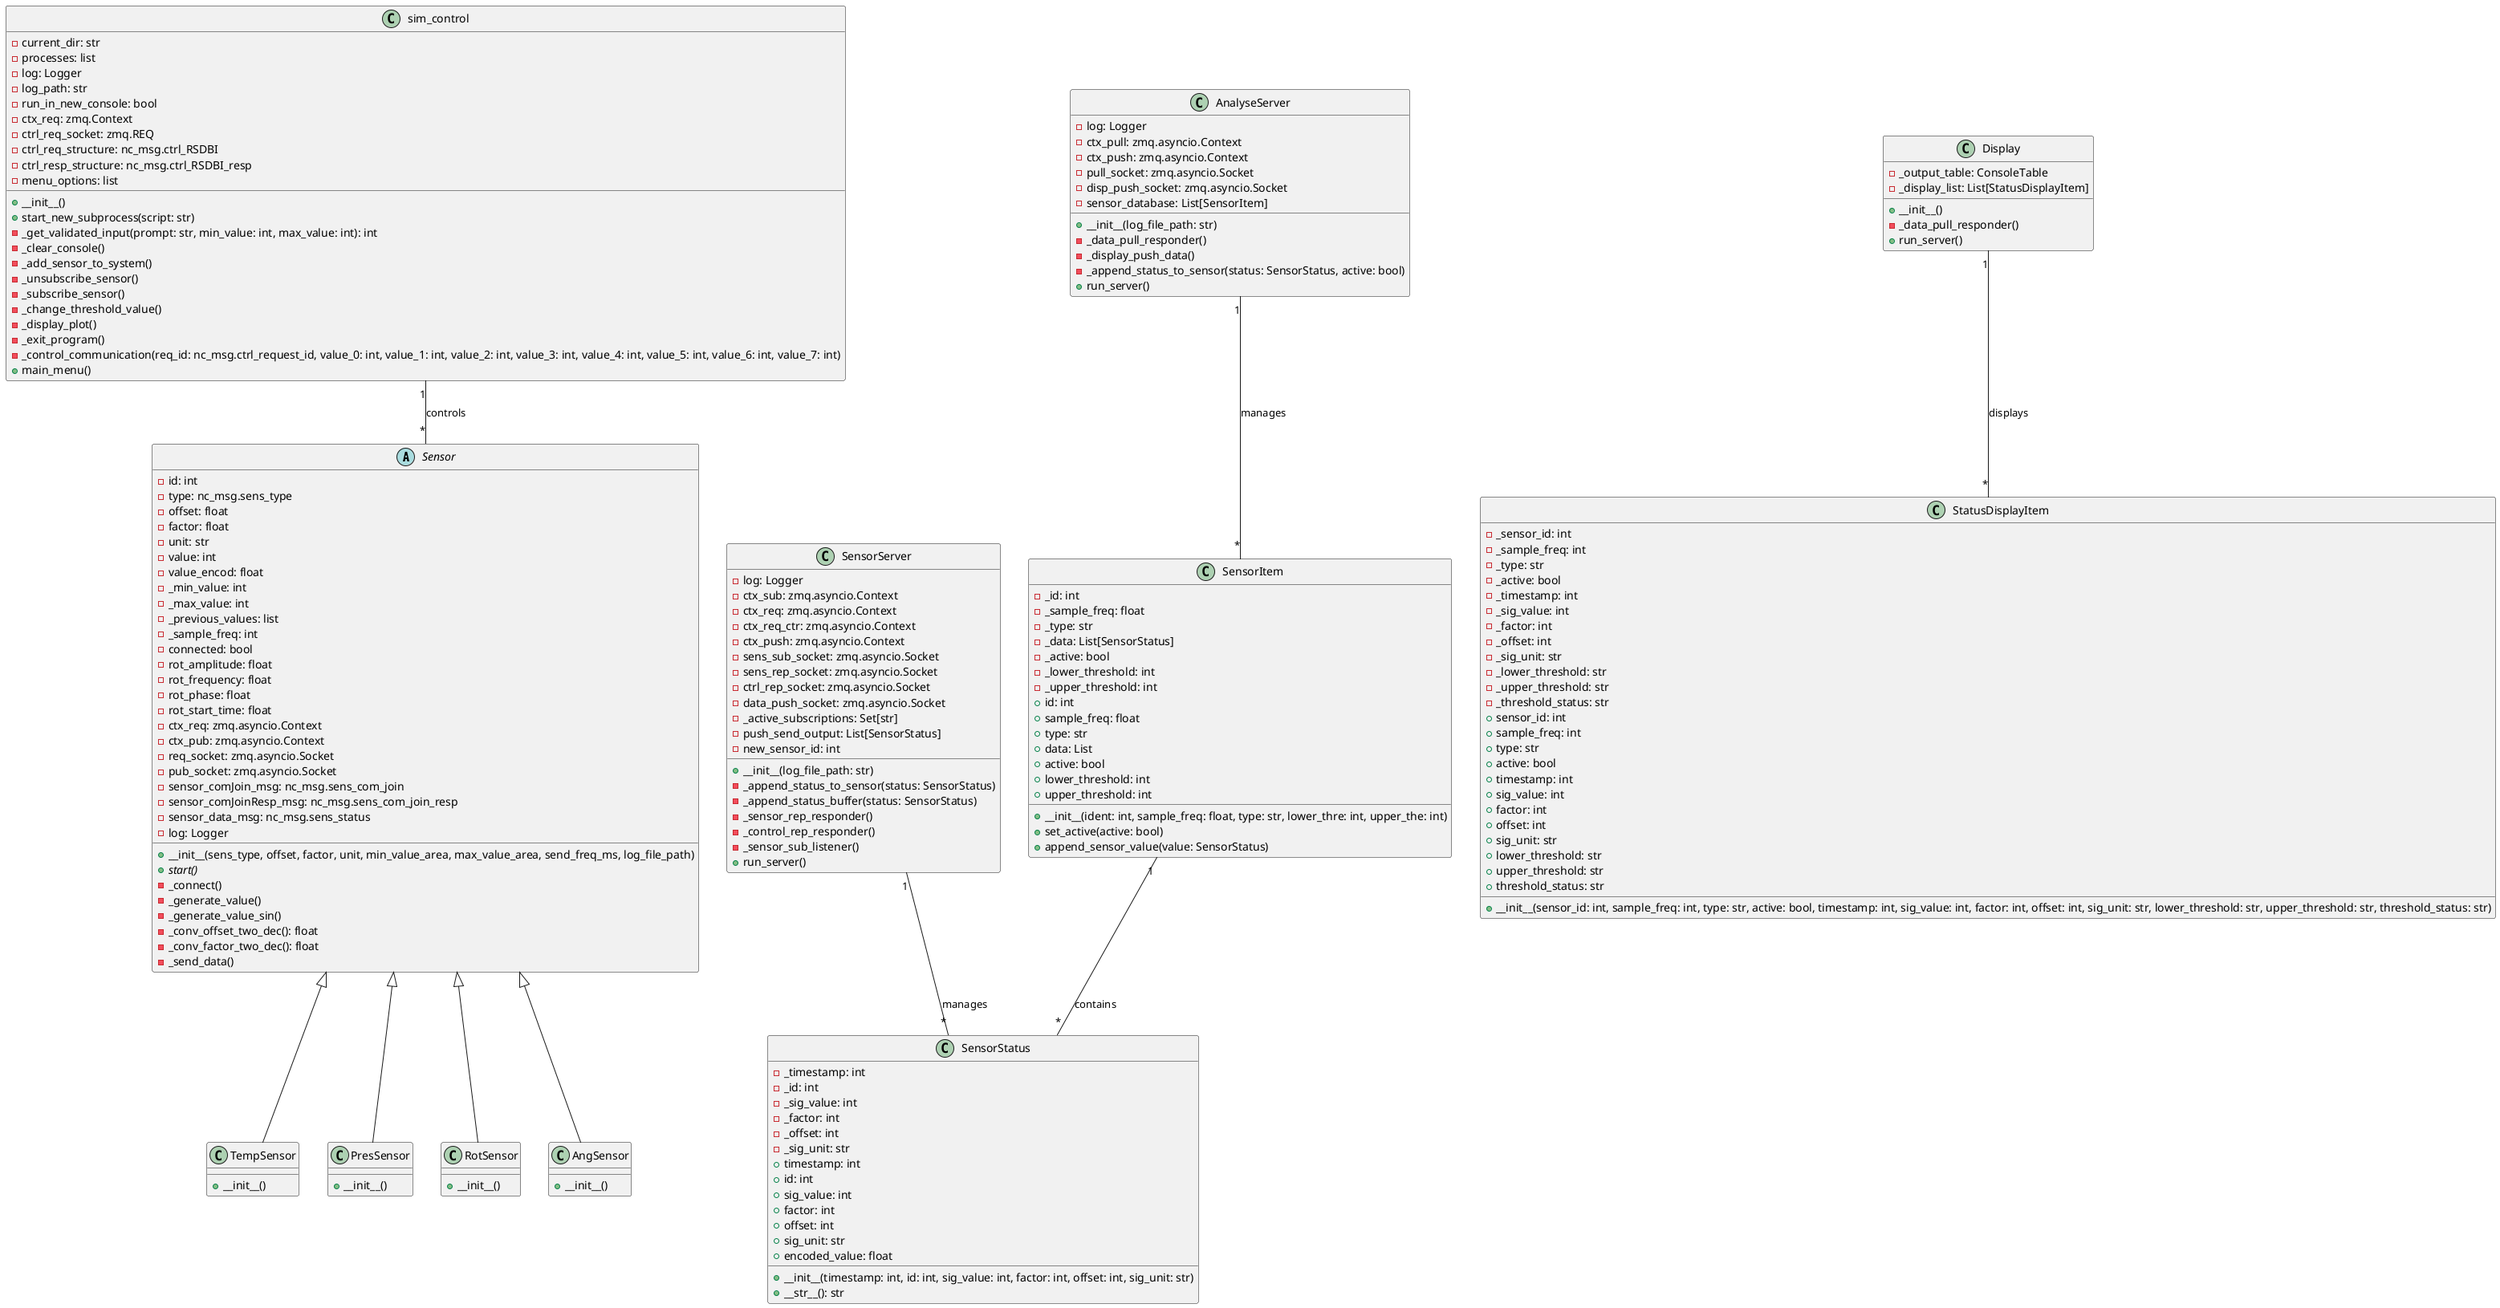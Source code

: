 @startuml

' Abstract class Sensor
abstract class Sensor {
  -id: int
  -type: nc_msg.sens_type
  -offset: float
  -factor: float
  -unit: str
  -value: int
  -value_encod: float
  -_min_value: int
  -_max_value: int
  -_previous_values: list
  -_sample_freq: int
  -connected: bool
  -rot_amplitude: float
  -rot_frequency: float
  -rot_phase: float
  -rot_start_time: float
  -ctx_req: zmq.asyncio.Context
  -ctx_pub: zmq.asyncio.Context
  -req_socket: zmq.asyncio.Socket
  -pub_socket: zmq.asyncio.Socket
  -sensor_comJoin_msg: nc_msg.sens_com_join
  -sensor_comJoinResp_msg: nc_msg.sens_com_join_resp
  -sensor_data_msg: nc_msg.sens_status
  -log: Logger
  +__init__(sens_type, offset, factor, unit, min_value_area, max_value_area, send_freq_ms, log_file_path)
  +{abstract}start()
  -_connect()
  -_generate_value()
  -_generate_value_sin()
  -_conv_offset_two_dec(): float
  -_conv_factor_two_dec(): float
  -_send_data()
}

' Concrete Sensor classes
class TempSensor {
  +__init__()
}

class PresSensor {
  +__init__()
}

class RotSensor {
  +__init__()
}

class AngSensor {
  +__init__()
}

' SensorServer class
class SensorServer {
  -log: Logger
  -ctx_sub: zmq.asyncio.Context
  -ctx_req: zmq.asyncio.Context
  -ctx_req_ctr: zmq.asyncio.Context
  -ctx_push: zmq.asyncio.Context
  -sens_sub_socket: zmq.asyncio.Socket
  -sens_rep_socket: zmq.asyncio.Socket
  -ctrl_rep_socket: zmq.asyncio.Socket
  -data_push_socket: zmq.asyncio.Socket
  -_active_subscriptions: Set[str]
  -push_send_output: List[SensorStatus]
  -new_sensor_id: int
  +__init__(log_file_path: str)
  -_append_status_to_sensor(status: SensorStatus)
  -_append_status_buffer(status: SensorStatus)
  -_sensor_rep_responder()
  -_control_rep_responder()
  -_sensor_sub_listener()
  +run_server()
}

' sim_control class
class sim_control {
  -current_dir: str
  -processes: list
  -log: Logger
  -log_path: str
  -run_in_new_console: bool
  -ctx_req: zmq.Context
  -ctrl_req_socket: zmq.REQ
  -ctrl_req_structure: nc_msg.ctrl_RSDBI
  -ctrl_resp_structure: nc_msg.ctrl_RSDBI_resp
  -menu_options: list
  +__init__()
  +start_new_subprocess(script: str)
  -_get_validated_input(prompt: str, min_value: int, max_value: int): int
  -_clear_console()
  -_add_sensor_to_system()
  -_unsubscribe_sensor()
  -_subscribe_sensor()
  -_change_threshold_value()
  -_display_plot()
  -_exit_program()
  -_control_communication(req_id: nc_msg.ctrl_request_id, value_0: int, value_1: int, value_2: int, value_3: int, value_4: int, value_5: int, value_6: int, value_7: int)
  +main_menu()
}

' SensorStatus class
class SensorStatus {
  -_timestamp: int
  -_id: int
  -_sig_value: int
  -_factor: int
  -_offset: int
  -_sig_unit: str
  +__init__(timestamp: int, id: int, sig_value: int, factor: int, offset: int, sig_unit: str)
  +timestamp: int
  +id: int
  +sig_value: int
  +factor: int
  +offset: int
  +sig_unit: str
  +encoded_value: float
  +__str__(): str
}

' SensorItem class
class SensorItem {
  -_id: int
  -_sample_freq: float
  -_type: str
  -_data: List[SensorStatus]
  -_active: bool
  -_lower_threshold: int
  -_upper_threshold: int
  +__init__(ident: int, sample_freq: float, type: str, lower_thre: int, upper_the: int)
  +id: int
  +sample_freq: float
  +type: str
  +data: List
  +active: bool
  +lower_threshold: int
  +upper_threshold: int
  +set_active(active: bool)
  +append_sensor_value(value: SensorStatus)
}

' StatusDisplayItem class
class StatusDisplayItem {
  -_sensor_id: int
  -_sample_freq: int
  -_type: str
  -_active: bool
  -_timestamp: int
  -_sig_value: int
  -_factor: int
  -_offset: int
  -_sig_unit: str
  -_lower_threshold: str
  -_upper_threshold: str
  -_threshold_status: str
  +__init__(sensor_id: int, sample_freq: int, type: str, active: bool, timestamp: int, sig_value: int, factor: int, offset: int, sig_unit: str, lower_threshold: str, upper_threshold: str, threshold_status: str)
  +sensor_id: int
  +sample_freq: int
  +type: str
  +active: bool
  +timestamp: int
  +sig_value: int
  +factor: int
  +offset: int
  +sig_unit: str
  +lower_threshold: str
  +upper_threshold: str
  +threshold_status: str
}

' Display class
class Display {
  -_output_table: ConsoleTable
  -_display_list: List[StatusDisplayItem]
  +__init__()
  -_data_pull_responder()
  +run_server()
}

' AnalyseServer class
class AnalyseServer {
  -log: Logger
  -ctx_pull: zmq.asyncio.Context
  -ctx_push: zmq.asyncio.Context
  -pull_socket: zmq.asyncio.Socket
  -disp_push_socket: zmq.asyncio.Socket
  -sensor_database: List[SensorItem]
  +__init__(log_file_path: str)
  -_data_pull_responder()
  -_display_push_data()
  -_append_status_to_sensor(status: SensorStatus, active: bool)
  +run_server()
}

' Relationships
Sensor <|-- TempSensor
Sensor <|-- PresSensor
Sensor <|-- RotSensor
Sensor <|-- AngSensor
SensorServer "1" -- "*" SensorStatus : manages
sim_control "1" -- "*" Sensor : controls
SensorItem "1" -- "*" SensorStatus : contains
AnalyseServer "1" -- "*" SensorItem : manages
Display "1" -- "*" StatusDisplayItem : displays

@enduml
